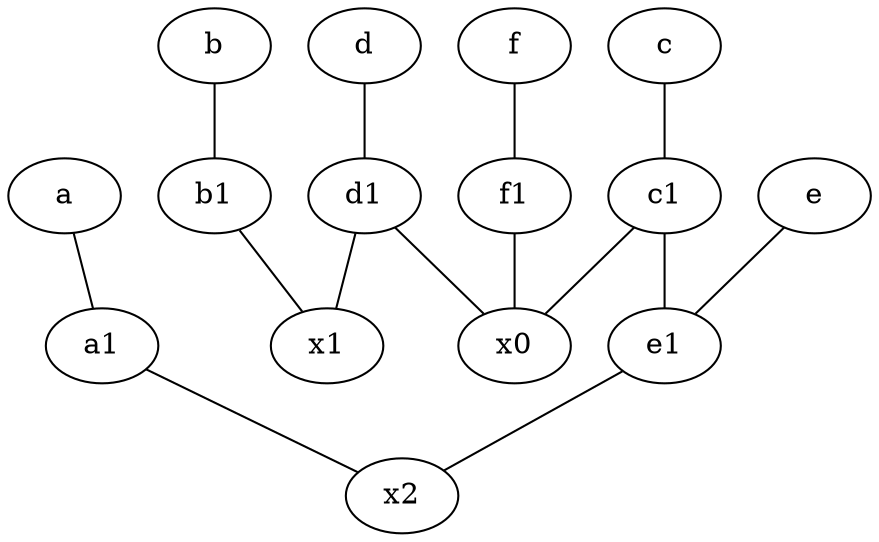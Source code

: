 graph {
	node [labelfontsize=50]
	f1 [labelfontsize=50 pos="3,8!"]
	f [labelfontsize=50 pos="3,9!"]
	x1 [labelfontsize=50]
	x0 [labelfontsize=50]
	b1 [labelfontsize=50 pos="9,4!"]
	x2 [labelfontsize=50]
	a1 [labelfontsize=50 pos="8,3!"]
	e1 [labelfontsize=50 pos="7,7!"]
	d1 [labelfontsize=50 pos="3,5!"]
	c1 [labelfontsize=50 pos="4.5,3!"]
	f -- f1
	b -- b1
	e1 -- x2
	d1 -- x0
	b1 -- x1
	a1 -- x2
	e -- e1
	d -- d1
	a -- a1
	c1 -- x0
	d1 -- x1
	c -- c1
	c1 -- e1
	f1 -- x0
}
